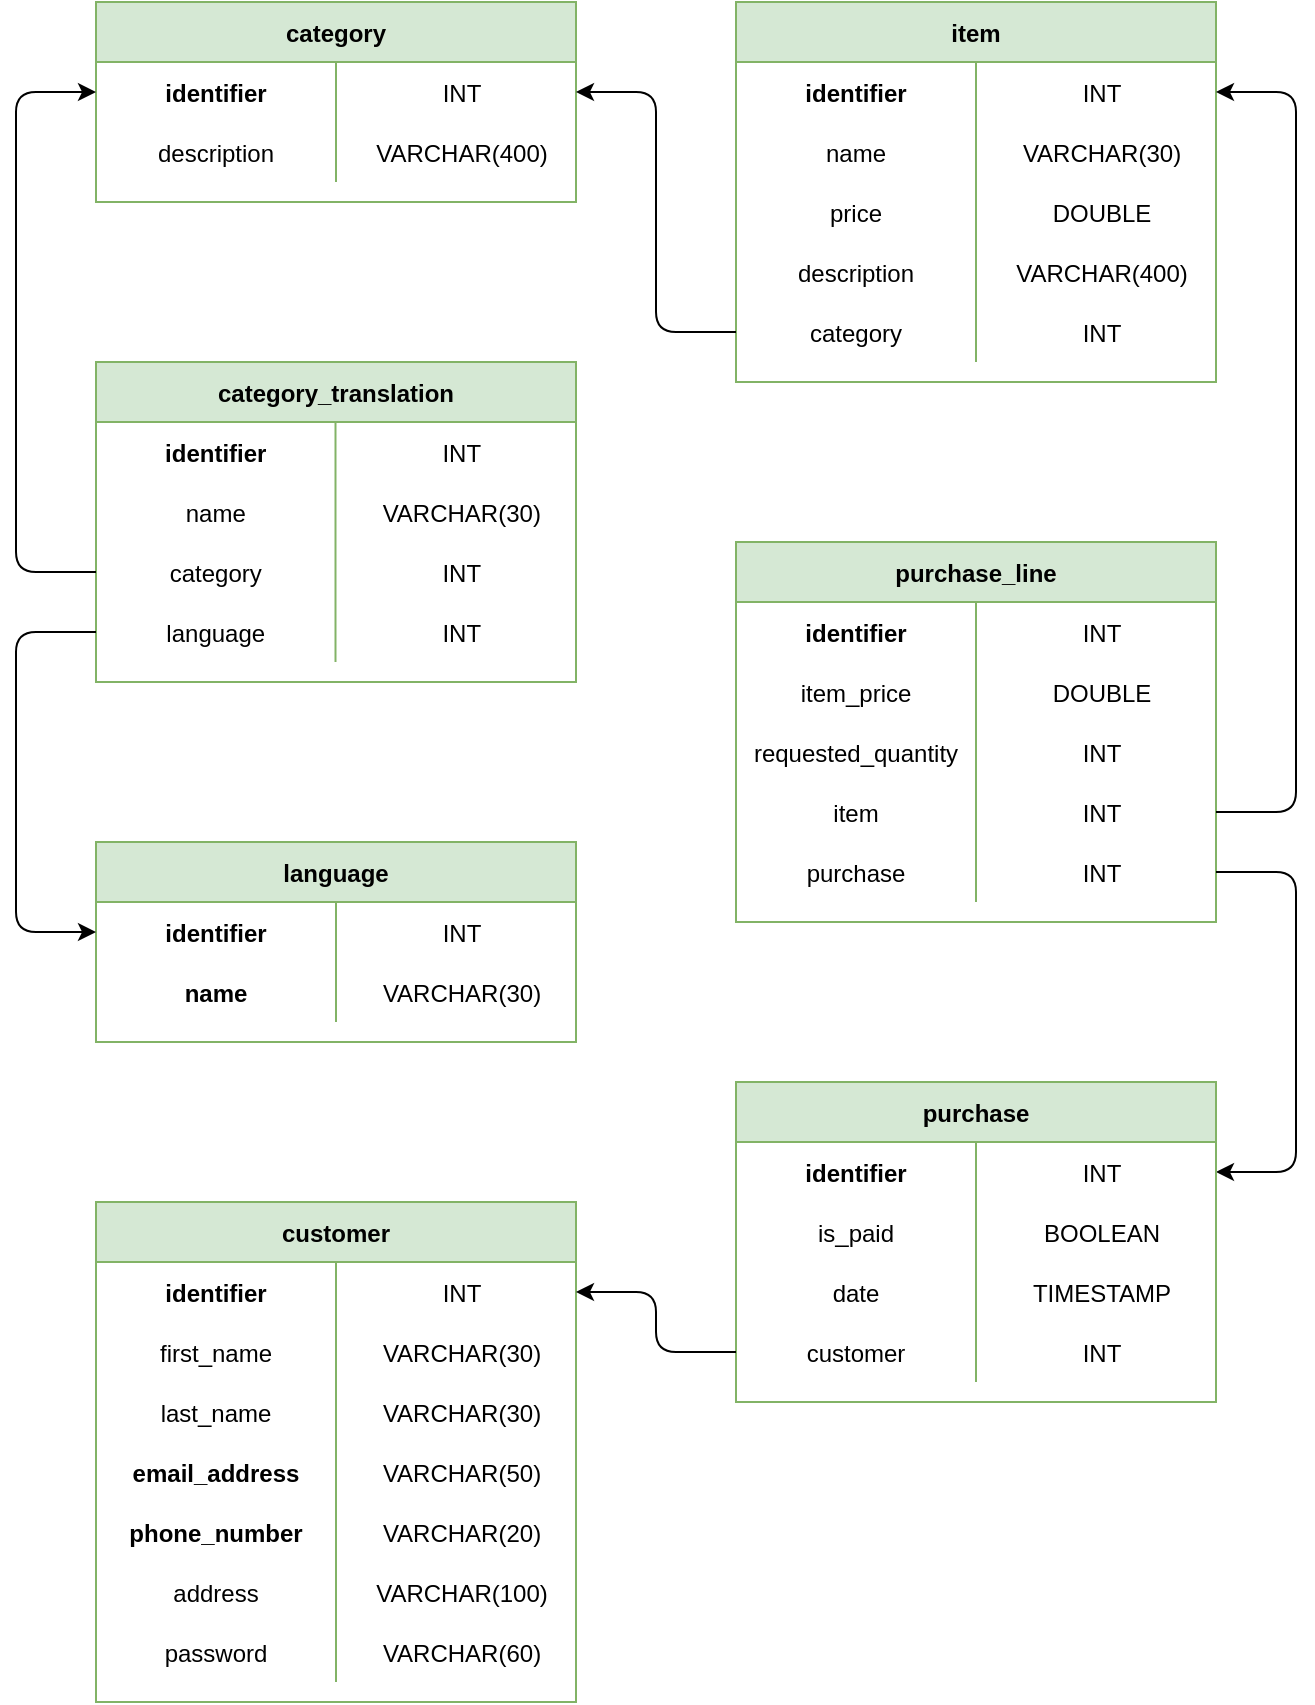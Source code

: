 <mxfile version="15.7.3" type="device"><diagram id="_y1DOmxbIe29zl7kxlZO" name="Page-1"><mxGraphModel dx="1426" dy="905" grid="0" gridSize="10" guides="1" tooltips="1" connect="1" arrows="1" fold="1" page="0" pageScale="1" pageWidth="827" pageHeight="1169" math="0" shadow="0"><root><mxCell id="0"/><mxCell id="1" parent="0"/><mxCell id="rLpcMRWvphhVait820ib-1" value="category" style="shape=table;startSize=30;container=1;collapsible=1;childLayout=tableLayout;fixedRows=1;rowLines=0;fontStyle=1;align=center;resizeLast=1;fillColor=#d5e8d4;strokeColor=#82b366;" parent="1" vertex="1"><mxGeometry x="200" y="80" width="240" height="100" as="geometry"/></mxCell><mxCell id="rLpcMRWvphhVait820ib-2" value="" style="shape=partialRectangle;collapsible=0;dropTarget=0;pointerEvents=0;fillColor=none;top=0;left=0;bottom=0;right=0;points=[[0,0.5],[1,0.5]];portConstraint=eastwest;align=center;fontStyle=0" parent="rLpcMRWvphhVait820ib-1" vertex="1"><mxGeometry y="30" width="240" height="30" as="geometry"/></mxCell><mxCell id="rLpcMRWvphhVait820ib-3" value="identifier" style="shape=partialRectangle;connectable=0;fillColor=none;top=0;left=0;bottom=0;right=0;fontStyle=1;overflow=hidden;align=center;" parent="rLpcMRWvphhVait820ib-2" vertex="1"><mxGeometry width="120" height="30" as="geometry"><mxRectangle width="120" height="30" as="alternateBounds"/></mxGeometry></mxCell><mxCell id="rLpcMRWvphhVait820ib-4" value="INT" style="shape=partialRectangle;connectable=0;fillColor=none;top=0;left=0;bottom=0;right=0;align=center;spacingLeft=6;fontStyle=0;overflow=hidden;" parent="rLpcMRWvphhVait820ib-2" vertex="1"><mxGeometry x="120" width="120" height="30" as="geometry"><mxRectangle width="120" height="30" as="alternateBounds"/></mxGeometry></mxCell><mxCell id="rLpcMRWvphhVait820ib-5" value="" style="shape=partialRectangle;collapsible=0;dropTarget=0;pointerEvents=0;fillColor=none;top=0;left=0;bottom=0;right=0;points=[[0,0.5],[1,0.5]];portConstraint=eastwest;align=center;fontStyle=0" parent="rLpcMRWvphhVait820ib-1" vertex="1"><mxGeometry y="60" width="240" height="30" as="geometry"/></mxCell><mxCell id="rLpcMRWvphhVait820ib-6" value="description" style="shape=partialRectangle;connectable=0;fillColor=none;top=0;left=0;bottom=0;right=0;fontStyle=0;overflow=hidden;align=center;" parent="rLpcMRWvphhVait820ib-5" vertex="1"><mxGeometry width="120" height="30" as="geometry"><mxRectangle width="120" height="30" as="alternateBounds"/></mxGeometry></mxCell><mxCell id="rLpcMRWvphhVait820ib-7" value="VARCHAR(400)" style="shape=partialRectangle;connectable=0;fillColor=none;top=0;left=0;bottom=0;right=0;align=center;spacingLeft=6;fontStyle=0;overflow=hidden;" parent="rLpcMRWvphhVait820ib-5" vertex="1"><mxGeometry x="120" width="120" height="30" as="geometry"><mxRectangle width="120" height="30" as="alternateBounds"/></mxGeometry></mxCell><mxCell id="rLpcMRWvphhVait820ib-20" value="category_translation" style="shape=table;startSize=30;container=1;collapsible=1;childLayout=tableLayout;fixedRows=1;rowLines=0;fontStyle=1;align=center;resizeLast=1;fillColor=#d5e8d4;strokeColor=#82b366;" parent="1" vertex="1"><mxGeometry x="200" y="260" width="240" height="160" as="geometry"/></mxCell><mxCell id="sYngOBlrjxYfez21UJZY-3" value="" style="shape=partialRectangle;collapsible=0;dropTarget=0;pointerEvents=0;fillColor=none;top=0;left=0;bottom=0;right=0;points=[[0,0.5],[1,0.5]];portConstraint=eastwest;align=center;fontStyle=0" parent="rLpcMRWvphhVait820ib-20" vertex="1"><mxGeometry y="30" width="240" height="30" as="geometry"/></mxCell><mxCell id="sYngOBlrjxYfez21UJZY-4" value="identifier" style="shape=partialRectangle;connectable=0;fillColor=none;top=0;left=0;bottom=0;right=0;fontStyle=1;overflow=hidden;align=center;" parent="sYngOBlrjxYfez21UJZY-3" vertex="1"><mxGeometry width="119.75" height="30" as="geometry"><mxRectangle width="119.75" height="30" as="alternateBounds"/></mxGeometry></mxCell><mxCell id="sYngOBlrjxYfez21UJZY-5" value="INT" style="shape=partialRectangle;connectable=0;fillColor=none;top=0;left=0;bottom=0;right=0;align=center;spacingLeft=6;fontStyle=0;overflow=hidden;" parent="sYngOBlrjxYfez21UJZY-3" vertex="1"><mxGeometry x="119.75" width="120.25" height="30" as="geometry"><mxRectangle width="120.25" height="30" as="alternateBounds"/></mxGeometry></mxCell><mxCell id="rLpcMRWvphhVait820ib-24" value="" style="shape=partialRectangle;collapsible=0;dropTarget=0;pointerEvents=0;fillColor=none;top=0;left=0;bottom=0;right=0;points=[[0,0.5],[1,0.5]];portConstraint=eastwest;align=center;fontStyle=0" parent="rLpcMRWvphhVait820ib-20" vertex="1"><mxGeometry y="60" width="240" height="30" as="geometry"/></mxCell><mxCell id="rLpcMRWvphhVait820ib-25" value="name" style="shape=partialRectangle;connectable=0;fillColor=none;top=0;left=0;bottom=0;right=0;fontStyle=0;overflow=hidden;align=center;" parent="rLpcMRWvphhVait820ib-24" vertex="1"><mxGeometry width="119.75" height="30" as="geometry"><mxRectangle width="119.75" height="30" as="alternateBounds"/></mxGeometry></mxCell><mxCell id="rLpcMRWvphhVait820ib-26" value="VARCHAR(30)" style="shape=partialRectangle;connectable=0;fillColor=none;top=0;left=0;bottom=0;right=0;align=center;spacingLeft=6;fontStyle=0;overflow=hidden;" parent="rLpcMRWvphhVait820ib-24" vertex="1"><mxGeometry x="119.75" width="120.25" height="30" as="geometry"><mxRectangle width="120.25" height="30" as="alternateBounds"/></mxGeometry></mxCell><mxCell id="rLpcMRWvphhVait820ib-21" value="" style="shape=partialRectangle;collapsible=0;dropTarget=0;pointerEvents=0;fillColor=none;top=0;left=0;bottom=0;right=0;points=[[0,0.5],[1,0.5]];portConstraint=eastwest;align=center;fontStyle=0" parent="rLpcMRWvphhVait820ib-20" vertex="1"><mxGeometry y="90" width="240" height="30" as="geometry"/></mxCell><mxCell id="rLpcMRWvphhVait820ib-22" value="category" style="shape=partialRectangle;connectable=0;fillColor=none;top=0;left=0;bottom=0;right=0;fontStyle=0;overflow=hidden;align=center;" parent="rLpcMRWvphhVait820ib-21" vertex="1"><mxGeometry width="119.75" height="30" as="geometry"><mxRectangle width="119.75" height="30" as="alternateBounds"/></mxGeometry></mxCell><mxCell id="rLpcMRWvphhVait820ib-23" value="INT" style="shape=partialRectangle;connectable=0;fillColor=none;top=0;left=0;bottom=0;right=0;align=center;spacingLeft=6;fontStyle=0;overflow=hidden;" parent="rLpcMRWvphhVait820ib-21" vertex="1"><mxGeometry x="119.75" width="120.25" height="30" as="geometry"><mxRectangle width="120.25" height="30" as="alternateBounds"/></mxGeometry></mxCell><mxCell id="rLpcMRWvphhVait820ib-27" value="" style="shape=partialRectangle;collapsible=0;dropTarget=0;pointerEvents=0;fillColor=none;top=0;left=0;bottom=0;right=0;points=[[0,0.5],[1,0.5]];portConstraint=eastwest;align=center;fontStyle=0" parent="rLpcMRWvphhVait820ib-20" vertex="1"><mxGeometry y="120" width="240" height="30" as="geometry"/></mxCell><mxCell id="rLpcMRWvphhVait820ib-28" value="language" style="shape=partialRectangle;connectable=0;fillColor=none;top=0;left=0;bottom=0;right=0;fontStyle=0;overflow=hidden;align=center;" parent="rLpcMRWvphhVait820ib-27" vertex="1"><mxGeometry width="119.75" height="30" as="geometry"><mxRectangle width="119.75" height="30" as="alternateBounds"/></mxGeometry></mxCell><mxCell id="rLpcMRWvphhVait820ib-29" value="INT" style="shape=partialRectangle;connectable=0;fillColor=none;top=0;left=0;bottom=0;right=0;align=center;spacingLeft=6;fontStyle=0;overflow=hidden;" parent="rLpcMRWvphhVait820ib-27" vertex="1"><mxGeometry x="119.75" width="120.25" height="30" as="geometry"><mxRectangle width="120.25" height="30" as="alternateBounds"/></mxGeometry></mxCell><mxCell id="rLpcMRWvphhVait820ib-30" value="language" style="shape=table;startSize=30;container=1;collapsible=1;childLayout=tableLayout;fixedRows=1;rowLines=0;fontStyle=1;align=center;resizeLast=1;fillColor=#d5e8d4;strokeColor=#82b366;" parent="1" vertex="1"><mxGeometry x="200" y="500" width="240" height="100" as="geometry"/></mxCell><mxCell id="rLpcMRWvphhVait820ib-34" value="" style="shape=partialRectangle;collapsible=0;dropTarget=0;pointerEvents=0;fillColor=none;top=0;left=0;bottom=0;right=0;points=[[0,0.5],[1,0.5]];portConstraint=eastwest;align=center;fontStyle=0" parent="rLpcMRWvphhVait820ib-30" vertex="1"><mxGeometry y="30" width="240" height="30" as="geometry"/></mxCell><mxCell id="rLpcMRWvphhVait820ib-35" value="identifier" style="shape=partialRectangle;connectable=0;fillColor=none;top=0;left=0;bottom=0;right=0;fontStyle=1;overflow=hidden;align=center;" parent="rLpcMRWvphhVait820ib-34" vertex="1"><mxGeometry width="120" height="30" as="geometry"><mxRectangle width="120" height="30" as="alternateBounds"/></mxGeometry></mxCell><mxCell id="rLpcMRWvphhVait820ib-36" value="INT" style="shape=partialRectangle;connectable=0;fillColor=none;top=0;left=0;bottom=0;right=0;align=center;spacingLeft=6;fontStyle=0;overflow=hidden;" parent="rLpcMRWvphhVait820ib-34" vertex="1"><mxGeometry x="120" width="120" height="30" as="geometry"><mxRectangle width="120" height="30" as="alternateBounds"/></mxGeometry></mxCell><mxCell id="rLpcMRWvphhVait820ib-37" value="" style="shape=partialRectangle;collapsible=0;dropTarget=0;pointerEvents=0;fillColor=none;top=0;left=0;bottom=0;right=0;points=[[0,0.5],[1,0.5]];portConstraint=eastwest;align=center;fontStyle=0" parent="rLpcMRWvphhVait820ib-30" vertex="1"><mxGeometry y="60" width="240" height="30" as="geometry"/></mxCell><mxCell id="rLpcMRWvphhVait820ib-38" value="name" style="shape=partialRectangle;connectable=0;fillColor=none;top=0;left=0;bottom=0;right=0;fontStyle=1;overflow=hidden;align=center;" parent="rLpcMRWvphhVait820ib-37" vertex="1"><mxGeometry width="120" height="30" as="geometry"><mxRectangle width="120" height="30" as="alternateBounds"/></mxGeometry></mxCell><mxCell id="rLpcMRWvphhVait820ib-39" value="VARCHAR(30)" style="shape=partialRectangle;connectable=0;fillColor=none;top=0;left=0;bottom=0;right=0;align=center;spacingLeft=6;fontStyle=0;overflow=hidden;" parent="rLpcMRWvphhVait820ib-37" vertex="1"><mxGeometry x="120" width="120" height="30" as="geometry"><mxRectangle width="120" height="30" as="alternateBounds"/></mxGeometry></mxCell><mxCell id="rLpcMRWvphhVait820ib-41" value="" style="endArrow=classic;html=1;rounded=1;edgeStyle=orthogonalEdgeStyle;fontStyle=0" parent="1" source="rLpcMRWvphhVait820ib-27" target="rLpcMRWvphhVait820ib-34" edge="1"><mxGeometry width="50" height="50" relative="1" as="geometry"><mxPoint x="420" y="415" as="sourcePoint"/><mxPoint x="470" y="365" as="targetPoint"/><Array as="points"><mxPoint x="160" y="395"/><mxPoint x="160" y="545"/></Array></mxGeometry></mxCell><mxCell id="rLpcMRWvphhVait820ib-42" value="" style="endArrow=classic;html=1;rounded=1;edgeStyle=orthogonalEdgeStyle;fontStyle=0" parent="1" source="rLpcMRWvphhVait820ib-21" target="rLpcMRWvphhVait820ib-2" edge="1"><mxGeometry width="50" height="50" relative="1" as="geometry"><mxPoint x="180" y="320" as="sourcePoint"/><mxPoint x="180" y="500" as="targetPoint"/><Array as="points"><mxPoint x="160" y="365"/><mxPoint x="160" y="125"/></Array></mxGeometry></mxCell><mxCell id="rLpcMRWvphhVait820ib-44" value="item" style="shape=table;startSize=30;container=1;collapsible=1;childLayout=tableLayout;fixedRows=1;rowLines=0;fontStyle=1;align=center;resizeLast=1;fillColor=#d5e8d4;strokeColor=#82b366;" parent="1" vertex="1"><mxGeometry x="520" y="80" width="240" height="190" as="geometry"/></mxCell><mxCell id="rLpcMRWvphhVait820ib-45" value="" style="shape=partialRectangle;collapsible=0;dropTarget=0;pointerEvents=0;fillColor=none;top=0;left=0;bottom=0;right=0;points=[[0,0.5],[1,0.5]];portConstraint=eastwest;align=center;fontStyle=0" parent="rLpcMRWvphhVait820ib-44" vertex="1"><mxGeometry y="30" width="240" height="30" as="geometry"/></mxCell><mxCell id="rLpcMRWvphhVait820ib-46" value="identifier" style="shape=partialRectangle;connectable=0;fillColor=none;top=0;left=0;bottom=0;right=0;fontStyle=1;overflow=hidden;align=center;" parent="rLpcMRWvphhVait820ib-45" vertex="1"><mxGeometry width="120" height="30" as="geometry"><mxRectangle width="120" height="30" as="alternateBounds"/></mxGeometry></mxCell><mxCell id="rLpcMRWvphhVait820ib-47" value="INT" style="shape=partialRectangle;connectable=0;fillColor=none;top=0;left=0;bottom=0;right=0;align=center;spacingLeft=6;fontStyle=0;overflow=hidden;" parent="rLpcMRWvphhVait820ib-45" vertex="1"><mxGeometry x="120" width="120" height="30" as="geometry"><mxRectangle width="120" height="30" as="alternateBounds"/></mxGeometry></mxCell><mxCell id="rLpcMRWvphhVait820ib-51" value="" style="shape=partialRectangle;collapsible=0;dropTarget=0;pointerEvents=0;fillColor=none;top=0;left=0;bottom=0;right=0;points=[[0,0.5],[1,0.5]];portConstraint=eastwest;align=center;fontStyle=0" parent="rLpcMRWvphhVait820ib-44" vertex="1"><mxGeometry y="60" width="240" height="30" as="geometry"/></mxCell><mxCell id="rLpcMRWvphhVait820ib-52" value="name" style="shape=partialRectangle;connectable=0;fillColor=none;top=0;left=0;bottom=0;right=0;fontStyle=0;overflow=hidden;align=center;" parent="rLpcMRWvphhVait820ib-51" vertex="1"><mxGeometry width="120" height="30" as="geometry"><mxRectangle width="120" height="30" as="alternateBounds"/></mxGeometry></mxCell><mxCell id="rLpcMRWvphhVait820ib-53" value="VARCHAR(30)" style="shape=partialRectangle;connectable=0;fillColor=none;top=0;left=0;bottom=0;right=0;align=center;spacingLeft=6;fontStyle=0;overflow=hidden;" parent="rLpcMRWvphhVait820ib-51" vertex="1"><mxGeometry x="120" width="120" height="30" as="geometry"><mxRectangle width="120" height="30" as="alternateBounds"/></mxGeometry></mxCell><mxCell id="rLpcMRWvphhVait820ib-54" value="" style="shape=partialRectangle;collapsible=0;dropTarget=0;pointerEvents=0;fillColor=none;top=0;left=0;bottom=0;right=0;points=[[0,0.5],[1,0.5]];portConstraint=eastwest;align=center;fontStyle=0" parent="rLpcMRWvphhVait820ib-44" vertex="1"><mxGeometry y="90" width="240" height="30" as="geometry"/></mxCell><mxCell id="rLpcMRWvphhVait820ib-55" value="price" style="shape=partialRectangle;connectable=0;fillColor=none;top=0;left=0;bottom=0;right=0;fontStyle=0;overflow=hidden;align=center;" parent="rLpcMRWvphhVait820ib-54" vertex="1"><mxGeometry width="120" height="30" as="geometry"><mxRectangle width="120" height="30" as="alternateBounds"/></mxGeometry></mxCell><mxCell id="rLpcMRWvphhVait820ib-56" value="DOUBLE" style="shape=partialRectangle;connectable=0;fillColor=none;top=0;left=0;bottom=0;right=0;align=center;spacingLeft=6;fontStyle=0;overflow=hidden;" parent="rLpcMRWvphhVait820ib-54" vertex="1"><mxGeometry x="120" width="120" height="30" as="geometry"><mxRectangle width="120" height="30" as="alternateBounds"/></mxGeometry></mxCell><mxCell id="rLpcMRWvphhVait820ib-48" value="" style="shape=partialRectangle;collapsible=0;dropTarget=0;pointerEvents=0;fillColor=none;top=0;left=0;bottom=0;right=0;points=[[0,0.5],[1,0.5]];portConstraint=eastwest;align=center;fontStyle=0" parent="rLpcMRWvphhVait820ib-44" vertex="1"><mxGeometry y="120" width="240" height="30" as="geometry"/></mxCell><mxCell id="rLpcMRWvphhVait820ib-49" value="description" style="shape=partialRectangle;connectable=0;fillColor=none;top=0;left=0;bottom=0;right=0;fontStyle=0;overflow=hidden;align=center;" parent="rLpcMRWvphhVait820ib-48" vertex="1"><mxGeometry width="120" height="30" as="geometry"><mxRectangle width="120" height="30" as="alternateBounds"/></mxGeometry></mxCell><mxCell id="rLpcMRWvphhVait820ib-50" value="VARCHAR(400)" style="shape=partialRectangle;connectable=0;fillColor=none;top=0;left=0;bottom=0;right=0;align=center;spacingLeft=6;fontStyle=0;overflow=hidden;" parent="rLpcMRWvphhVait820ib-48" vertex="1"><mxGeometry x="120" width="120" height="30" as="geometry"><mxRectangle width="120" height="30" as="alternateBounds"/></mxGeometry></mxCell><mxCell id="rLpcMRWvphhVait820ib-58" value="" style="shape=partialRectangle;collapsible=0;dropTarget=0;pointerEvents=0;fillColor=none;top=0;left=0;bottom=0;right=0;points=[[0,0.5],[1,0.5]];portConstraint=eastwest;align=center;fontStyle=0" parent="rLpcMRWvphhVait820ib-44" vertex="1"><mxGeometry y="150" width="240" height="30" as="geometry"/></mxCell><mxCell id="rLpcMRWvphhVait820ib-59" value="category" style="shape=partialRectangle;connectable=0;fillColor=none;top=0;left=0;bottom=0;right=0;fontStyle=0;overflow=hidden;align=center;" parent="rLpcMRWvphhVait820ib-58" vertex="1"><mxGeometry width="120" height="30" as="geometry"><mxRectangle width="120" height="30" as="alternateBounds"/></mxGeometry></mxCell><mxCell id="rLpcMRWvphhVait820ib-60" value="INT" style="shape=partialRectangle;connectable=0;fillColor=none;top=0;left=0;bottom=0;right=0;align=center;spacingLeft=6;fontStyle=0;overflow=hidden;" parent="rLpcMRWvphhVait820ib-58" vertex="1"><mxGeometry x="120" width="120" height="30" as="geometry"><mxRectangle width="120" height="30" as="alternateBounds"/></mxGeometry></mxCell><mxCell id="rLpcMRWvphhVait820ib-57" value="" style="endArrow=classic;html=1;rounded=1;edgeStyle=orthogonalEdgeStyle;fontStyle=0" parent="1" source="rLpcMRWvphhVait820ib-58" target="rLpcMRWvphhVait820ib-2" edge="1"><mxGeometry width="50" height="50" relative="1" as="geometry"><mxPoint x="130" y="335" as="sourcePoint"/><mxPoint x="130" y="155" as="targetPoint"/><Array as="points"><mxPoint x="480" y="245"/><mxPoint x="480" y="125"/></Array></mxGeometry></mxCell><mxCell id="rLpcMRWvphhVait820ib-62" value="purchase_line" style="shape=table;startSize=30;container=1;collapsible=1;childLayout=tableLayout;fixedRows=1;rowLines=0;fontStyle=1;align=center;resizeLast=1;fillColor=#d5e8d4;strokeColor=#82b366;" parent="1" vertex="1"><mxGeometry x="520" y="350" width="240" height="190" as="geometry"/></mxCell><mxCell id="rLpcMRWvphhVait820ib-69" value="" style="shape=partialRectangle;collapsible=0;dropTarget=0;pointerEvents=0;fillColor=none;top=0;left=0;bottom=0;right=0;points=[[0,0.5],[1,0.5]];portConstraint=eastwest;align=center;fontStyle=0" parent="rLpcMRWvphhVait820ib-62" vertex="1"><mxGeometry y="30" width="240" height="30" as="geometry"/></mxCell><mxCell id="rLpcMRWvphhVait820ib-70" value="identifier" style="shape=partialRectangle;connectable=0;fillColor=none;top=0;left=0;bottom=0;right=0;fontStyle=1;overflow=hidden;align=center;" parent="rLpcMRWvphhVait820ib-69" vertex="1"><mxGeometry width="120" height="30" as="geometry"><mxRectangle width="120" height="30" as="alternateBounds"/></mxGeometry></mxCell><mxCell id="rLpcMRWvphhVait820ib-71" value="INT" style="shape=partialRectangle;connectable=0;fillColor=none;top=0;left=0;bottom=0;right=0;align=center;spacingLeft=6;fontStyle=0;overflow=hidden;" parent="rLpcMRWvphhVait820ib-69" vertex="1"><mxGeometry x="120" width="120" height="30" as="geometry"><mxRectangle width="120" height="30" as="alternateBounds"/></mxGeometry></mxCell><mxCell id="sYngOBlrjxYfez21UJZY-7" value="" style="shape=partialRectangle;collapsible=0;dropTarget=0;pointerEvents=0;fillColor=none;top=0;left=0;bottom=0;right=0;points=[[0,0.5],[1,0.5]];portConstraint=eastwest;align=center;fontStyle=0" parent="rLpcMRWvphhVait820ib-62" vertex="1"><mxGeometry y="60" width="240" height="30" as="geometry"/></mxCell><mxCell id="sYngOBlrjxYfez21UJZY-8" value="item_price" style="shape=partialRectangle;connectable=0;fillColor=none;top=0;left=0;bottom=0;right=0;fontStyle=0;overflow=hidden;align=center;" parent="sYngOBlrjxYfez21UJZY-7" vertex="1"><mxGeometry width="120" height="30" as="geometry"><mxRectangle width="120" height="30" as="alternateBounds"/></mxGeometry></mxCell><mxCell id="sYngOBlrjxYfez21UJZY-9" value="DOUBLE" style="shape=partialRectangle;connectable=0;fillColor=none;top=0;left=0;bottom=0;right=0;align=center;spacingLeft=6;fontStyle=0;overflow=hidden;" parent="sYngOBlrjxYfez21UJZY-7" vertex="1"><mxGeometry x="120" width="120" height="30" as="geometry"><mxRectangle width="120" height="30" as="alternateBounds"/></mxGeometry></mxCell><mxCell id="rLpcMRWvphhVait820ib-72" value="" style="shape=partialRectangle;collapsible=0;dropTarget=0;pointerEvents=0;fillColor=none;top=0;left=0;bottom=0;right=0;points=[[0,0.5],[1,0.5]];portConstraint=eastwest;align=center;fontStyle=0" parent="rLpcMRWvphhVait820ib-62" vertex="1"><mxGeometry y="90" width="240" height="30" as="geometry"/></mxCell><mxCell id="rLpcMRWvphhVait820ib-73" value="requested_quantity" style="shape=partialRectangle;connectable=0;fillColor=none;top=0;left=0;bottom=0;right=0;fontStyle=0;overflow=hidden;align=center;" parent="rLpcMRWvphhVait820ib-72" vertex="1"><mxGeometry width="120" height="30" as="geometry"><mxRectangle width="120" height="30" as="alternateBounds"/></mxGeometry></mxCell><mxCell id="rLpcMRWvphhVait820ib-74" value="INT" style="shape=partialRectangle;connectable=0;fillColor=none;top=0;left=0;bottom=0;right=0;align=center;spacingLeft=6;fontStyle=0;overflow=hidden;" parent="rLpcMRWvphhVait820ib-72" vertex="1"><mxGeometry x="120" width="120" height="30" as="geometry"><mxRectangle width="120" height="30" as="alternateBounds"/></mxGeometry></mxCell><mxCell id="rLpcMRWvphhVait820ib-63" value="" style="shape=partialRectangle;collapsible=0;dropTarget=0;pointerEvents=0;fillColor=none;top=0;left=0;bottom=0;right=0;points=[[0,0.5],[1,0.5]];portConstraint=eastwest;align=center;fontStyle=0" parent="rLpcMRWvphhVait820ib-62" vertex="1"><mxGeometry y="120" width="240" height="30" as="geometry"/></mxCell><mxCell id="rLpcMRWvphhVait820ib-64" value="item" style="shape=partialRectangle;connectable=0;fillColor=none;top=0;left=0;bottom=0;right=0;fontStyle=0;overflow=hidden;align=center;" parent="rLpcMRWvphhVait820ib-63" vertex="1"><mxGeometry width="120" height="30" as="geometry"><mxRectangle width="120" height="30" as="alternateBounds"/></mxGeometry></mxCell><mxCell id="rLpcMRWvphhVait820ib-65" value="INT" style="shape=partialRectangle;connectable=0;fillColor=none;top=0;left=0;bottom=0;right=0;align=center;spacingLeft=6;fontStyle=0;overflow=hidden;" parent="rLpcMRWvphhVait820ib-63" vertex="1"><mxGeometry x="120" width="120" height="30" as="geometry"><mxRectangle width="120" height="30" as="alternateBounds"/></mxGeometry></mxCell><mxCell id="rLpcMRWvphhVait820ib-66" value="" style="shape=partialRectangle;collapsible=0;dropTarget=0;pointerEvents=0;fillColor=none;top=0;left=0;bottom=0;right=0;points=[[0,0.5],[1,0.5]];portConstraint=eastwest;align=center;fontStyle=0" parent="rLpcMRWvphhVait820ib-62" vertex="1"><mxGeometry y="150" width="240" height="30" as="geometry"/></mxCell><mxCell id="rLpcMRWvphhVait820ib-67" value="purchase" style="shape=partialRectangle;connectable=0;fillColor=none;top=0;left=0;bottom=0;right=0;fontStyle=0;overflow=hidden;align=center;" parent="rLpcMRWvphhVait820ib-66" vertex="1"><mxGeometry width="120" height="30" as="geometry"><mxRectangle width="120" height="30" as="alternateBounds"/></mxGeometry></mxCell><mxCell id="rLpcMRWvphhVait820ib-68" value="INT" style="shape=partialRectangle;connectable=0;fillColor=none;top=0;left=0;bottom=0;right=0;align=center;spacingLeft=6;fontStyle=0;overflow=hidden;" parent="rLpcMRWvphhVait820ib-66" vertex="1"><mxGeometry x="120" width="120" height="30" as="geometry"><mxRectangle width="120" height="30" as="alternateBounds"/></mxGeometry></mxCell><mxCell id="rLpcMRWvphhVait820ib-75" value="" style="endArrow=classic;html=1;rounded=1;edgeStyle=orthogonalEdgeStyle;fontStyle=0" parent="1" source="rLpcMRWvphhVait820ib-66" target="rLpcMRWvphhVait820ib-78" edge="1"><mxGeometry width="50" height="50" relative="1" as="geometry"><mxPoint x="950" y="540" as="sourcePoint"/><mxPoint x="810" y="450" as="targetPoint"/><Array as="points"><mxPoint x="800" y="515"/><mxPoint x="800" y="665"/></Array></mxGeometry></mxCell><mxCell id="rLpcMRWvphhVait820ib-76" value="" style="endArrow=classic;html=1;rounded=1;edgeStyle=orthogonalEdgeStyle;fontStyle=0" parent="1" source="rLpcMRWvphhVait820ib-63" target="rLpcMRWvphhVait820ib-45" edge="1"><mxGeometry width="50" height="50" relative="1" as="geometry"><mxPoint x="910" y="340" as="sourcePoint"/><mxPoint x="770" y="250" as="targetPoint"/><Array as="points"><mxPoint x="800" y="485"/><mxPoint x="800" y="125"/></Array></mxGeometry></mxCell><mxCell id="rLpcMRWvphhVait820ib-77" value="purchase" style="shape=table;startSize=30;container=1;collapsible=1;childLayout=tableLayout;fixedRows=1;rowLines=0;fontStyle=1;align=center;resizeLast=1;fillColor=#d5e8d4;strokeColor=#82b366;" parent="1" vertex="1"><mxGeometry x="520" y="620" width="240" height="160" as="geometry"/></mxCell><mxCell id="rLpcMRWvphhVait820ib-78" value="" style="shape=partialRectangle;collapsible=0;dropTarget=0;pointerEvents=0;fillColor=none;top=0;left=0;bottom=0;right=0;points=[[0,0.5],[1,0.5]];portConstraint=eastwest;align=center;fontStyle=0" parent="rLpcMRWvphhVait820ib-77" vertex="1"><mxGeometry y="30" width="240" height="30" as="geometry"/></mxCell><mxCell id="rLpcMRWvphhVait820ib-79" value="identifier" style="shape=partialRectangle;connectable=0;fillColor=none;top=0;left=0;bottom=0;right=0;fontStyle=1;overflow=hidden;align=center;" parent="rLpcMRWvphhVait820ib-78" vertex="1"><mxGeometry width="120" height="30" as="geometry"><mxRectangle width="120" height="30" as="alternateBounds"/></mxGeometry></mxCell><mxCell id="rLpcMRWvphhVait820ib-80" value="INT" style="shape=partialRectangle;connectable=0;fillColor=none;top=0;left=0;bottom=0;right=0;align=center;spacingLeft=6;fontStyle=0;overflow=hidden;" parent="rLpcMRWvphhVait820ib-78" vertex="1"><mxGeometry x="120" width="120" height="30" as="geometry"><mxRectangle width="120" height="30" as="alternateBounds"/></mxGeometry></mxCell><mxCell id="rLpcMRWvphhVait820ib-81" value="" style="shape=partialRectangle;collapsible=0;dropTarget=0;pointerEvents=0;fillColor=none;top=0;left=0;bottom=0;right=0;points=[[0,0.5],[1,0.5]];portConstraint=eastwest;align=center;fontStyle=0" parent="rLpcMRWvphhVait820ib-77" vertex="1"><mxGeometry y="60" width="240" height="30" as="geometry"/></mxCell><mxCell id="rLpcMRWvphhVait820ib-82" value="is_paid" style="shape=partialRectangle;connectable=0;fillColor=none;top=0;left=0;bottom=0;right=0;fontStyle=0;overflow=hidden;align=center;" parent="rLpcMRWvphhVait820ib-81" vertex="1"><mxGeometry width="120" height="30" as="geometry"><mxRectangle width="120" height="30" as="alternateBounds"/></mxGeometry></mxCell><mxCell id="rLpcMRWvphhVait820ib-83" value="BOOLEAN" style="shape=partialRectangle;connectable=0;fillColor=none;top=0;left=0;bottom=0;right=0;align=center;spacingLeft=6;fontStyle=0;overflow=hidden;" parent="rLpcMRWvphhVait820ib-81" vertex="1"><mxGeometry x="120" width="120" height="30" as="geometry"><mxRectangle width="120" height="30" as="alternateBounds"/></mxGeometry></mxCell><mxCell id="rLpcMRWvphhVait820ib-84" value="" style="shape=partialRectangle;collapsible=0;dropTarget=0;pointerEvents=0;fillColor=none;top=0;left=0;bottom=0;right=0;points=[[0,0.5],[1,0.5]];portConstraint=eastwest;align=center;fontStyle=0" parent="rLpcMRWvphhVait820ib-77" vertex="1"><mxGeometry y="90" width="240" height="30" as="geometry"/></mxCell><mxCell id="rLpcMRWvphhVait820ib-85" value="date" style="shape=partialRectangle;connectable=0;fillColor=none;top=0;left=0;bottom=0;right=0;fontStyle=0;overflow=hidden;align=center;" parent="rLpcMRWvphhVait820ib-84" vertex="1"><mxGeometry width="120" height="30" as="geometry"><mxRectangle width="120" height="30" as="alternateBounds"/></mxGeometry></mxCell><mxCell id="rLpcMRWvphhVait820ib-86" value="TIMESTAMP" style="shape=partialRectangle;connectable=0;fillColor=none;top=0;left=0;bottom=0;right=0;align=center;spacingLeft=6;fontStyle=0;overflow=hidden;" parent="rLpcMRWvphhVait820ib-84" vertex="1"><mxGeometry x="120" width="120" height="30" as="geometry"><mxRectangle width="120" height="30" as="alternateBounds"/></mxGeometry></mxCell><mxCell id="rLpcMRWvphhVait820ib-87" value="" style="shape=partialRectangle;collapsible=0;dropTarget=0;pointerEvents=0;fillColor=none;top=0;left=0;bottom=0;right=0;points=[[0,0.5],[1,0.5]];portConstraint=eastwest;align=center;fontStyle=0" parent="rLpcMRWvphhVait820ib-77" vertex="1"><mxGeometry y="120" width="240" height="30" as="geometry"/></mxCell><mxCell id="rLpcMRWvphhVait820ib-88" value="customer" style="shape=partialRectangle;connectable=0;fillColor=none;top=0;left=0;bottom=0;right=0;fontStyle=0;overflow=hidden;align=center;" parent="rLpcMRWvphhVait820ib-87" vertex="1"><mxGeometry width="120" height="30" as="geometry"><mxRectangle width="120" height="30" as="alternateBounds"/></mxGeometry></mxCell><mxCell id="rLpcMRWvphhVait820ib-89" value="INT" style="shape=partialRectangle;connectable=0;fillColor=none;top=0;left=0;bottom=0;right=0;align=center;spacingLeft=6;fontStyle=0;overflow=hidden;" parent="rLpcMRWvphhVait820ib-87" vertex="1"><mxGeometry x="120" width="120" height="30" as="geometry"><mxRectangle width="120" height="30" as="alternateBounds"/></mxGeometry></mxCell><mxCell id="rLpcMRWvphhVait820ib-90" value="customer" style="shape=table;startSize=30;container=1;collapsible=1;childLayout=tableLayout;fixedRows=1;rowLines=0;fontStyle=1;align=center;resizeLast=1;fillColor=#d5e8d4;strokeColor=#82b366;" parent="1" vertex="1"><mxGeometry x="200" y="680" width="240" height="250" as="geometry"/></mxCell><mxCell id="rLpcMRWvphhVait820ib-91" value="" style="shape=partialRectangle;collapsible=0;dropTarget=0;pointerEvents=0;fillColor=none;top=0;left=0;bottom=0;right=0;points=[[0,0.5],[1,0.5]];portConstraint=eastwest;align=center;fontStyle=0" parent="rLpcMRWvphhVait820ib-90" vertex="1"><mxGeometry y="30" width="240" height="30" as="geometry"/></mxCell><mxCell id="rLpcMRWvphhVait820ib-92" value="identifier" style="shape=partialRectangle;connectable=0;fillColor=none;top=0;left=0;bottom=0;right=0;fontStyle=1;overflow=hidden;align=center;" parent="rLpcMRWvphhVait820ib-91" vertex="1"><mxGeometry width="120" height="30" as="geometry"><mxRectangle width="120" height="30" as="alternateBounds"/></mxGeometry></mxCell><mxCell id="rLpcMRWvphhVait820ib-93" value="INT" style="shape=partialRectangle;connectable=0;fillColor=none;top=0;left=0;bottom=0;right=0;align=center;spacingLeft=6;fontStyle=0;overflow=hidden;" parent="rLpcMRWvphhVait820ib-91" vertex="1"><mxGeometry x="120" width="120" height="30" as="geometry"><mxRectangle width="120" height="30" as="alternateBounds"/></mxGeometry></mxCell><mxCell id="rLpcMRWvphhVait820ib-94" value="" style="shape=partialRectangle;collapsible=0;dropTarget=0;pointerEvents=0;fillColor=none;top=0;left=0;bottom=0;right=0;points=[[0,0.5],[1,0.5]];portConstraint=eastwest;align=center;fontStyle=0" parent="rLpcMRWvphhVait820ib-90" vertex="1"><mxGeometry y="60" width="240" height="30" as="geometry"/></mxCell><mxCell id="rLpcMRWvphhVait820ib-95" value="first_name" style="shape=partialRectangle;connectable=0;fillColor=none;top=0;left=0;bottom=0;right=0;fontStyle=0;overflow=hidden;align=center;" parent="rLpcMRWvphhVait820ib-94" vertex="1"><mxGeometry width="120" height="30" as="geometry"><mxRectangle width="120" height="30" as="alternateBounds"/></mxGeometry></mxCell><mxCell id="rLpcMRWvphhVait820ib-96" value="VARCHAR(30)" style="shape=partialRectangle;connectable=0;fillColor=none;top=0;left=0;bottom=0;right=0;align=center;spacingLeft=6;fontStyle=0;overflow=hidden;" parent="rLpcMRWvphhVait820ib-94" vertex="1"><mxGeometry x="120" width="120" height="30" as="geometry"><mxRectangle width="120" height="30" as="alternateBounds"/></mxGeometry></mxCell><mxCell id="rLpcMRWvphhVait820ib-97" value="" style="shape=partialRectangle;collapsible=0;dropTarget=0;pointerEvents=0;fillColor=none;top=0;left=0;bottom=0;right=0;points=[[0,0.5],[1,0.5]];portConstraint=eastwest;align=center;fontStyle=0" parent="rLpcMRWvphhVait820ib-90" vertex="1"><mxGeometry y="90" width="240" height="30" as="geometry"/></mxCell><mxCell id="rLpcMRWvphhVait820ib-98" value="last_name" style="shape=partialRectangle;connectable=0;fillColor=none;top=0;left=0;bottom=0;right=0;fontStyle=0;overflow=hidden;align=center;" parent="rLpcMRWvphhVait820ib-97" vertex="1"><mxGeometry width="120" height="30" as="geometry"><mxRectangle width="120" height="30" as="alternateBounds"/></mxGeometry></mxCell><mxCell id="rLpcMRWvphhVait820ib-99" value="VARCHAR(30)" style="shape=partialRectangle;connectable=0;fillColor=none;top=0;left=0;bottom=0;right=0;align=center;spacingLeft=6;fontStyle=0;overflow=hidden;" parent="rLpcMRWvphhVait820ib-97" vertex="1"><mxGeometry x="120" width="120" height="30" as="geometry"><mxRectangle width="120" height="30" as="alternateBounds"/></mxGeometry></mxCell><mxCell id="rLpcMRWvphhVait820ib-100" value="" style="shape=partialRectangle;collapsible=0;dropTarget=0;pointerEvents=0;fillColor=none;top=0;left=0;bottom=0;right=0;points=[[0,0.5],[1,0.5]];portConstraint=eastwest;align=center;fontStyle=0" parent="rLpcMRWvphhVait820ib-90" vertex="1"><mxGeometry y="120" width="240" height="30" as="geometry"/></mxCell><mxCell id="rLpcMRWvphhVait820ib-101" value="email_address" style="shape=partialRectangle;connectable=0;fillColor=none;top=0;left=0;bottom=0;right=0;fontStyle=1;overflow=hidden;align=center;" parent="rLpcMRWvphhVait820ib-100" vertex="1"><mxGeometry width="120" height="30" as="geometry"><mxRectangle width="120" height="30" as="alternateBounds"/></mxGeometry></mxCell><mxCell id="rLpcMRWvphhVait820ib-102" value="VARCHAR(50)" style="shape=partialRectangle;connectable=0;fillColor=none;top=0;left=0;bottom=0;right=0;align=center;spacingLeft=6;fontStyle=0;overflow=hidden;" parent="rLpcMRWvphhVait820ib-100" vertex="1"><mxGeometry x="120" width="120" height="30" as="geometry"><mxRectangle width="120" height="30" as="alternateBounds"/></mxGeometry></mxCell><mxCell id="rLpcMRWvphhVait820ib-106" value="" style="shape=partialRectangle;collapsible=0;dropTarget=0;pointerEvents=0;fillColor=none;top=0;left=0;bottom=0;right=0;points=[[0,0.5],[1,0.5]];portConstraint=eastwest;align=center;fontStyle=1" parent="rLpcMRWvphhVait820ib-90" vertex="1"><mxGeometry y="150" width="240" height="30" as="geometry"/></mxCell><mxCell id="rLpcMRWvphhVait820ib-107" value="phone_number" style="shape=partialRectangle;connectable=0;fillColor=none;top=0;left=0;bottom=0;right=0;fontStyle=1;overflow=hidden;align=center;" parent="rLpcMRWvphhVait820ib-106" vertex="1"><mxGeometry width="120" height="30" as="geometry"><mxRectangle width="120" height="30" as="alternateBounds"/></mxGeometry></mxCell><mxCell id="rLpcMRWvphhVait820ib-108" value="VARCHAR(20)" style="shape=partialRectangle;connectable=0;fillColor=none;top=0;left=0;bottom=0;right=0;align=center;spacingLeft=6;fontStyle=0;overflow=hidden;" parent="rLpcMRWvphhVait820ib-106" vertex="1"><mxGeometry x="120" width="120" height="30" as="geometry"><mxRectangle width="120" height="30" as="alternateBounds"/></mxGeometry></mxCell><mxCell id="rLpcMRWvphhVait820ib-109" value="" style="shape=partialRectangle;collapsible=0;dropTarget=0;pointerEvents=0;fillColor=none;top=0;left=0;bottom=0;right=0;points=[[0,0.5],[1,0.5]];portConstraint=eastwest;align=center;fontStyle=0" parent="rLpcMRWvphhVait820ib-90" vertex="1"><mxGeometry y="180" width="240" height="30" as="geometry"/></mxCell><mxCell id="rLpcMRWvphhVait820ib-110" value="address" style="shape=partialRectangle;connectable=0;fillColor=none;top=0;left=0;bottom=0;right=0;fontStyle=0;overflow=hidden;align=center;" parent="rLpcMRWvphhVait820ib-109" vertex="1"><mxGeometry width="120" height="30" as="geometry"><mxRectangle width="120" height="30" as="alternateBounds"/></mxGeometry></mxCell><mxCell id="rLpcMRWvphhVait820ib-111" value="VARCHAR(100)" style="shape=partialRectangle;connectable=0;fillColor=none;top=0;left=0;bottom=0;right=0;align=center;spacingLeft=6;fontStyle=0;overflow=hidden;" parent="rLpcMRWvphhVait820ib-109" vertex="1"><mxGeometry x="120" width="120" height="30" as="geometry"><mxRectangle width="120" height="30" as="alternateBounds"/></mxGeometry></mxCell><mxCell id="rLpcMRWvphhVait820ib-112" value="" style="shape=partialRectangle;collapsible=0;dropTarget=0;pointerEvents=0;fillColor=none;top=0;left=0;bottom=0;right=0;points=[[0,0.5],[1,0.5]];portConstraint=eastwest;align=center;fontStyle=0" parent="rLpcMRWvphhVait820ib-90" vertex="1"><mxGeometry y="210" width="240" height="30" as="geometry"/></mxCell><mxCell id="rLpcMRWvphhVait820ib-113" value="password" style="shape=partialRectangle;connectable=0;fillColor=none;top=0;left=0;bottom=0;right=0;fontStyle=0;overflow=hidden;align=center;" parent="rLpcMRWvphhVait820ib-112" vertex="1"><mxGeometry width="120" height="30" as="geometry"><mxRectangle width="120" height="30" as="alternateBounds"/></mxGeometry></mxCell><mxCell id="rLpcMRWvphhVait820ib-114" value="VARCHAR(60)" style="shape=partialRectangle;connectable=0;fillColor=none;top=0;left=0;bottom=0;right=0;align=center;spacingLeft=6;fontStyle=0;overflow=hidden;" parent="rLpcMRWvphhVait820ib-112" vertex="1"><mxGeometry x="120" width="120" height="30" as="geometry"><mxRectangle width="120" height="30" as="alternateBounds"/></mxGeometry></mxCell><mxCell id="rLpcMRWvphhVait820ib-115" value="" style="endArrow=classic;html=1;rounded=1;edgeStyle=orthogonalEdgeStyle;fontStyle=0" parent="1" source="rLpcMRWvphhVait820ib-87" target="rLpcMRWvphhVait820ib-91" edge="1"><mxGeometry width="50" height="50" relative="1" as="geometry"><mxPoint x="760" y="730" as="sourcePoint"/><mxPoint x="760" y="940" as="targetPoint"/><Array as="points"><mxPoint x="480" y="755"/><mxPoint x="480" y="725"/></Array></mxGeometry></mxCell></root></mxGraphModel></diagram></mxfile>